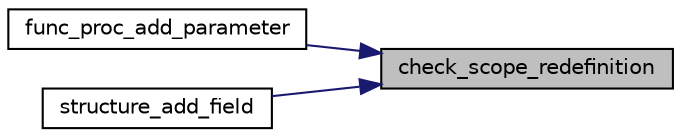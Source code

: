 digraph "check_scope_redefinition"
{
 // LATEX_PDF_SIZE
  edge [fontname="Helvetica",fontsize="10",labelfontname="Helvetica",labelfontsize="10"];
  node [fontname="Helvetica",fontsize="10",shape=record];
  rankdir="RL";
  Node1 [label="check_scope_redefinition",height=0.2,width=0.4,color="black", fillcolor="grey75", style="filled", fontcolor="black",tooltip="Checks if a scope entity has been redefined."];
  Node1 -> Node2 [dir="back",color="midnightblue",fontsize="10",style="solid",fontname="Helvetica"];
  Node2 [label="func_proc_add_parameter",height=0.2,width=0.4,color="black", fillcolor="white", style="filled",URL="$dc/d66/func__proc__manager_8c.html#a0f1715a0fb584002923b90035a0405cd",tooltip="Adds a parameter to the current function or procedure context."];
  Node1 -> Node3 [dir="back",color="midnightblue",fontsize="10",style="solid",fontname="Helvetica"];
  Node3 [label="structure_add_field",height=0.2,width=0.4,color="black", fillcolor="white", style="filled",URL="$d1/da1/structure__manager_8c.html#a91ddb0e97f567e2ee1c85cdf6cb4833c",tooltip="Adds a field to the current structure declaration."];
}
